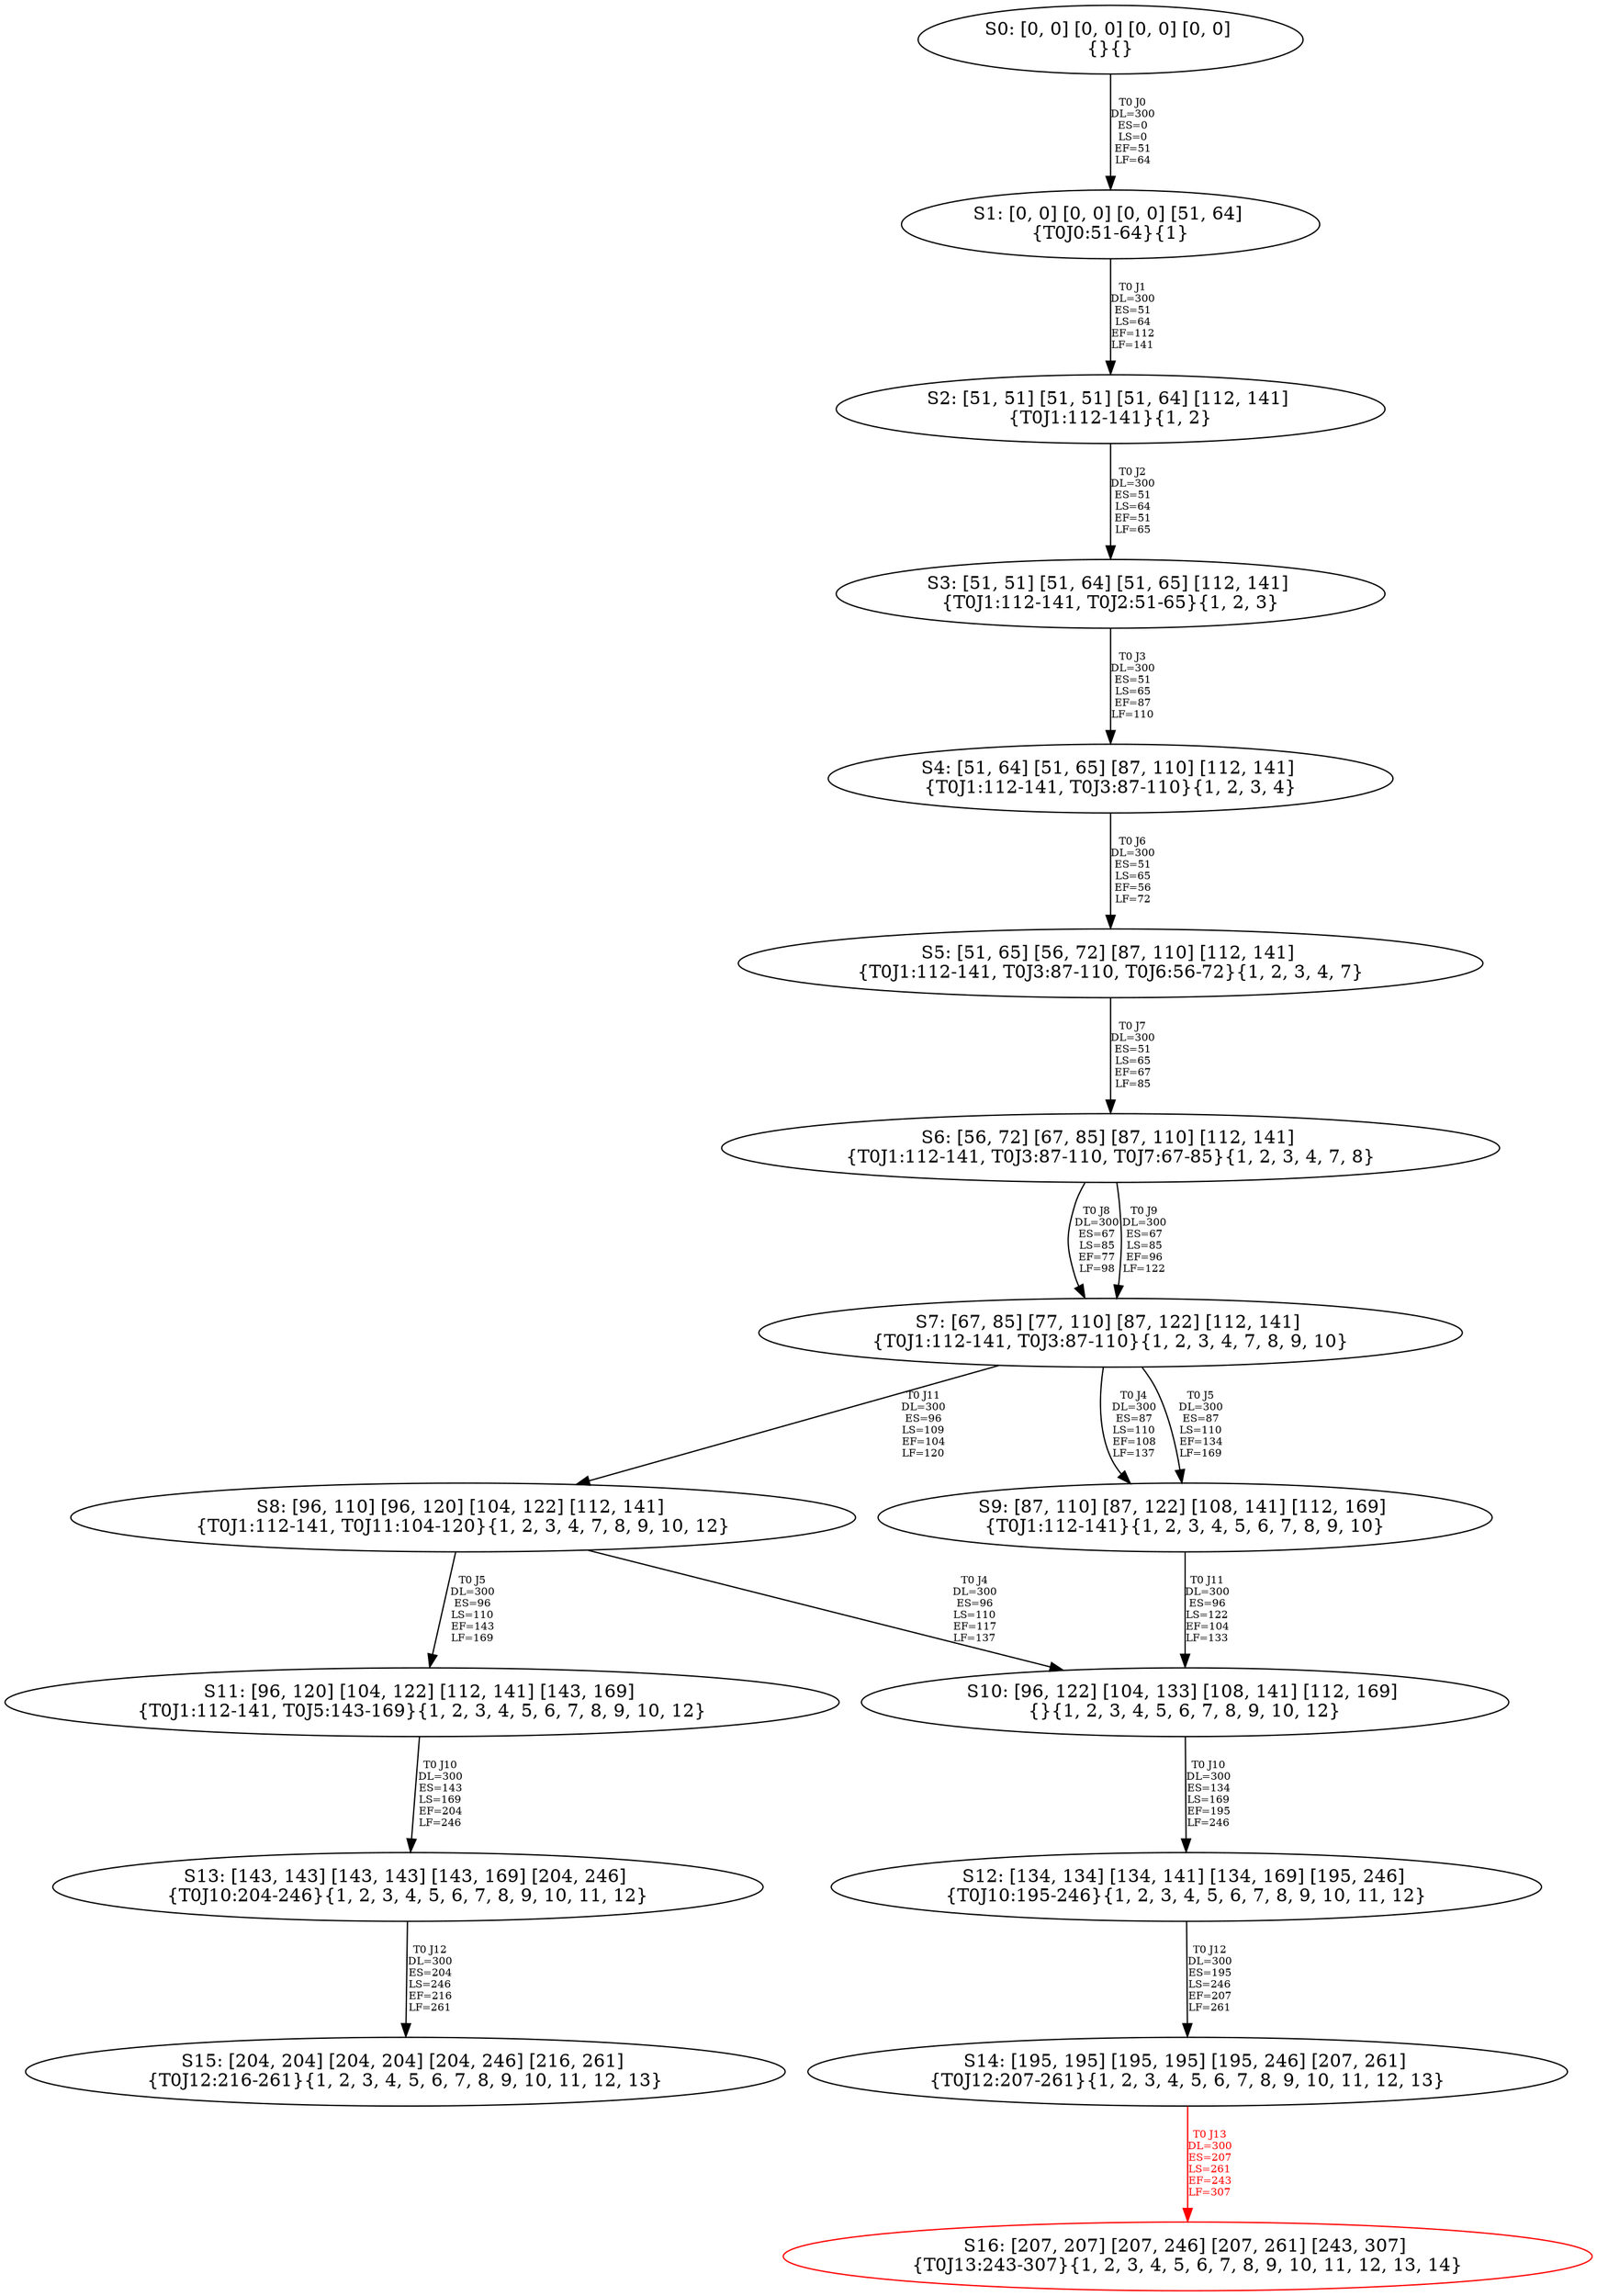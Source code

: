 digraph {
	S0[label="S0: [0, 0] [0, 0] [0, 0] [0, 0] \n{}{}"];
	S1[label="S1: [0, 0] [0, 0] [0, 0] [51, 64] \n{T0J0:51-64}{1}"];
	S2[label="S2: [51, 51] [51, 51] [51, 64] [112, 141] \n{T0J1:112-141}{1, 2}"];
	S3[label="S3: [51, 51] [51, 64] [51, 65] [112, 141] \n{T0J1:112-141, T0J2:51-65}{1, 2, 3}"];
	S4[label="S4: [51, 64] [51, 65] [87, 110] [112, 141] \n{T0J1:112-141, T0J3:87-110}{1, 2, 3, 4}"];
	S5[label="S5: [51, 65] [56, 72] [87, 110] [112, 141] \n{T0J1:112-141, T0J3:87-110, T0J6:56-72}{1, 2, 3, 4, 7}"];
	S6[label="S6: [56, 72] [67, 85] [87, 110] [112, 141] \n{T0J1:112-141, T0J3:87-110, T0J7:67-85}{1, 2, 3, 4, 7, 8}"];
	S7[label="S7: [67, 85] [77, 110] [87, 122] [112, 141] \n{T0J1:112-141, T0J3:87-110}{1, 2, 3, 4, 7, 8, 9, 10}"];
	S8[label="S8: [96, 110] [96, 120] [104, 122] [112, 141] \n{T0J1:112-141, T0J11:104-120}{1, 2, 3, 4, 7, 8, 9, 10, 12}"];
	S9[label="S9: [87, 110] [87, 122] [108, 141] [112, 169] \n{T0J1:112-141}{1, 2, 3, 4, 5, 6, 7, 8, 9, 10}"];
	S10[label="S10: [96, 122] [104, 133] [108, 141] [112, 169] \n{}{1, 2, 3, 4, 5, 6, 7, 8, 9, 10, 12}"];
	S11[label="S11: [96, 120] [104, 122] [112, 141] [143, 169] \n{T0J1:112-141, T0J5:143-169}{1, 2, 3, 4, 5, 6, 7, 8, 9, 10, 12}"];
	S12[label="S12: [134, 134] [134, 141] [134, 169] [195, 246] \n{T0J10:195-246}{1, 2, 3, 4, 5, 6, 7, 8, 9, 10, 11, 12}"];
	S13[label="S13: [143, 143] [143, 143] [143, 169] [204, 246] \n{T0J10:204-246}{1, 2, 3, 4, 5, 6, 7, 8, 9, 10, 11, 12}"];
	S14[label="S14: [195, 195] [195, 195] [195, 246] [207, 261] \n{T0J12:207-261}{1, 2, 3, 4, 5, 6, 7, 8, 9, 10, 11, 12, 13}"];
	S15[label="S15: [204, 204] [204, 204] [204, 246] [216, 261] \n{T0J12:216-261}{1, 2, 3, 4, 5, 6, 7, 8, 9, 10, 11, 12, 13}"];
	S16[label="S16: [207, 207] [207, 246] [207, 261] [243, 307] \n{T0J13:243-307}{1, 2, 3, 4, 5, 6, 7, 8, 9, 10, 11, 12, 13, 14}"];
	S0 -> S1[label="T0 J0\nDL=300\nES=0\nLS=0\nEF=51\nLF=64",fontsize=8];
	S1 -> S2[label="T0 J1\nDL=300\nES=51\nLS=64\nEF=112\nLF=141",fontsize=8];
	S2 -> S3[label="T0 J2\nDL=300\nES=51\nLS=64\nEF=51\nLF=65",fontsize=8];
	S3 -> S4[label="T0 J3\nDL=300\nES=51\nLS=65\nEF=87\nLF=110",fontsize=8];
	S4 -> S5[label="T0 J6\nDL=300\nES=51\nLS=65\nEF=56\nLF=72",fontsize=8];
	S5 -> S6[label="T0 J7\nDL=300\nES=51\nLS=65\nEF=67\nLF=85",fontsize=8];
	S6 -> S7[label="T0 J8\nDL=300\nES=67\nLS=85\nEF=77\nLF=98",fontsize=8];
	S6 -> S7[label="T0 J9\nDL=300\nES=67\nLS=85\nEF=96\nLF=122",fontsize=8];
	S7 -> S9[label="T0 J4\nDL=300\nES=87\nLS=110\nEF=108\nLF=137",fontsize=8];
	S7 -> S9[label="T0 J5\nDL=300\nES=87\nLS=110\nEF=134\nLF=169",fontsize=8];
	S7 -> S8[label="T0 J11\nDL=300\nES=96\nLS=109\nEF=104\nLF=120",fontsize=8];
	S8 -> S10[label="T0 J4\nDL=300\nES=96\nLS=110\nEF=117\nLF=137",fontsize=8];
	S8 -> S11[label="T0 J5\nDL=300\nES=96\nLS=110\nEF=143\nLF=169",fontsize=8];
	S9 -> S10[label="T0 J11\nDL=300\nES=96\nLS=122\nEF=104\nLF=133",fontsize=8];
	S10 -> S12[label="T0 J10\nDL=300\nES=134\nLS=169\nEF=195\nLF=246",fontsize=8];
	S11 -> S13[label="T0 J10\nDL=300\nES=143\nLS=169\nEF=204\nLF=246",fontsize=8];
	S12 -> S14[label="T0 J12\nDL=300\nES=195\nLS=246\nEF=207\nLF=261",fontsize=8];
	S13 -> S15[label="T0 J12\nDL=300\nES=204\nLS=246\nEF=216\nLF=261",fontsize=8];
	S14 -> S16[label="T0 J13\nDL=300\nES=207\nLS=261\nEF=243\nLF=307",color=Red,fontcolor=Red,fontsize=8];
S16[color=Red];
}
